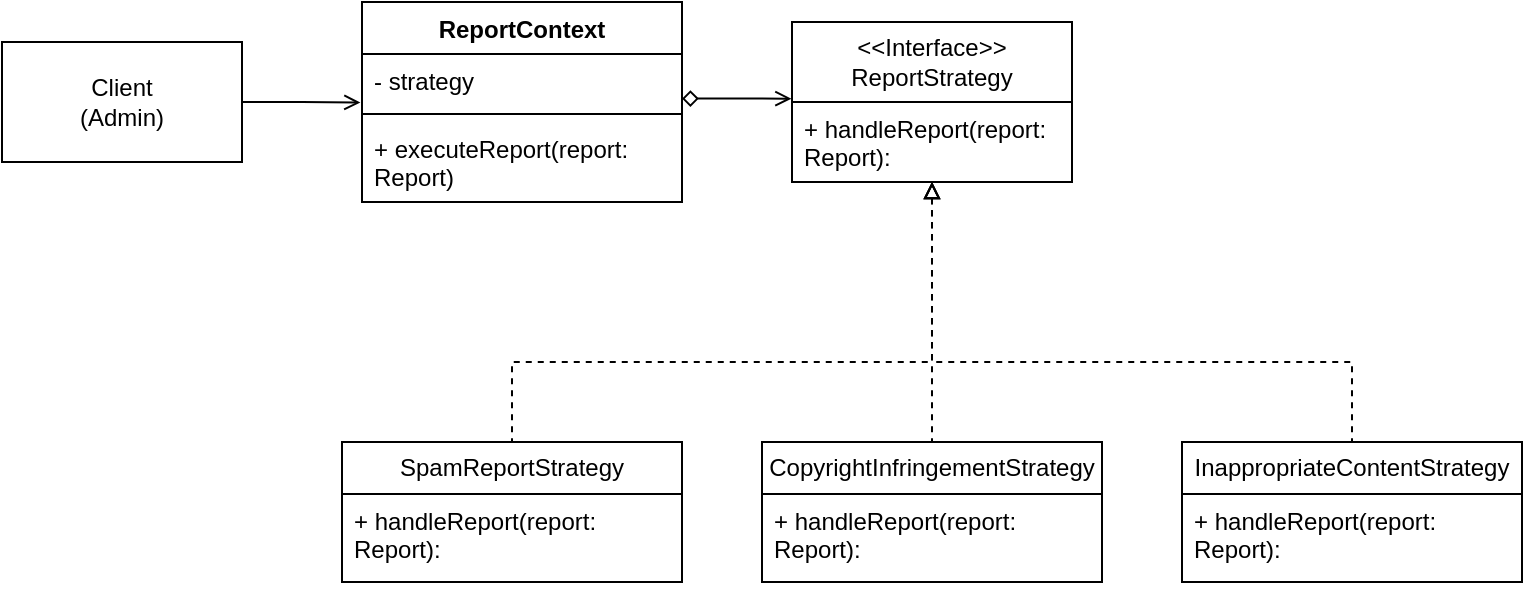 <mxfile version="27.1.1">
  <diagram name="Página-1" id="qLhGqvPwLYVuyUsYQEqM">
    <mxGraphModel dx="1426" dy="740" grid="1" gridSize="10" guides="1" tooltips="1" connect="1" arrows="1" fold="1" page="1" pageScale="1" pageWidth="827" pageHeight="1169" math="0" shadow="0">
      <root>
        <mxCell id="0" />
        <mxCell id="1" parent="0" />
        <mxCell id="7AulNM0p3LBbkpASS_B2-8" style="edgeStyle=orthogonalEdgeStyle;rounded=0;orthogonalLoop=1;jettySize=auto;html=1;entryX=-0.005;entryY=0.934;entryDx=0;entryDy=0;endArrow=open;endFill=0;entryPerimeter=0;" edge="1" parent="1" source="Bx_vuLSl6Neh22hOfVel-3" target="7AulNM0p3LBbkpASS_B2-17">
          <mxGeometry relative="1" as="geometry">
            <mxPoint x="214" y="70" as="targetPoint" />
          </mxGeometry>
        </mxCell>
        <mxCell id="Bx_vuLSl6Neh22hOfVel-3" value="Client&lt;br&gt;(Admin)" style="rounded=0;whiteSpace=wrap;html=1;" parent="1" vertex="1">
          <mxGeometry x="34" y="40" width="120" height="60" as="geometry" />
        </mxCell>
        <mxCell id="7AulNM0p3LBbkpASS_B2-1" style="edgeStyle=orthogonalEdgeStyle;rounded=0;orthogonalLoop=1;jettySize=auto;html=1;entryX=0.5;entryY=0;entryDx=0;entryDy=0;endArrow=none;startFill=0;startArrow=block;dashed=1;" edge="1" parent="1" source="Bx_vuLSl6Neh22hOfVel-9" target="Bx_vuLSl6Neh22hOfVel-15">
          <mxGeometry relative="1" as="geometry">
            <Array as="points">
              <mxPoint x="499" y="200" />
              <mxPoint x="709" y="200" />
            </Array>
          </mxGeometry>
        </mxCell>
        <mxCell id="7AulNM0p3LBbkpASS_B2-2" style="edgeStyle=orthogonalEdgeStyle;rounded=0;orthogonalLoop=1;jettySize=auto;html=1;endArrow=none;startFill=0;startArrow=block;dashed=1;entryX=0.5;entryY=0;entryDx=0;entryDy=0;" edge="1" parent="1" source="Bx_vuLSl6Neh22hOfVel-9" target="Bx_vuLSl6Neh22hOfVel-11">
          <mxGeometry relative="1" as="geometry">
            <mxPoint x="294" y="180" as="targetPoint" />
            <Array as="points">
              <mxPoint x="499" y="200" />
              <mxPoint x="289" y="200" />
            </Array>
          </mxGeometry>
        </mxCell>
        <mxCell id="7AulNM0p3LBbkpASS_B2-3" style="edgeStyle=orthogonalEdgeStyle;rounded=0;orthogonalLoop=1;jettySize=auto;html=1;endArrow=none;startFill=0;startArrow=block;dashed=1;" edge="1" parent="1" source="Bx_vuLSl6Neh22hOfVel-9" target="Bx_vuLSl6Neh22hOfVel-13">
          <mxGeometry relative="1" as="geometry" />
        </mxCell>
        <mxCell id="Bx_vuLSl6Neh22hOfVel-9" value="&amp;lt;&amp;lt;Interface&amp;gt;&amp;gt;&lt;br&gt;ReportStrategy" style="swimlane;fontStyle=0;childLayout=stackLayout;horizontal=1;startSize=40;fillColor=none;horizontalStack=0;resizeParent=1;resizeParentMax=0;resizeLast=0;collapsible=1;marginBottom=0;whiteSpace=wrap;html=1;" parent="1" vertex="1">
          <mxGeometry x="429" y="30" width="140" height="80" as="geometry">
            <mxRectangle x="240" y="250" width="80" height="30" as="alternateBounds" />
          </mxGeometry>
        </mxCell>
        <mxCell id="Bx_vuLSl6Neh22hOfVel-10" value="+ handleReport(report: Report):&amp;nbsp;" style="text;strokeColor=none;fillColor=none;align=left;verticalAlign=top;spacingLeft=4;spacingRight=4;overflow=hidden;rotatable=0;points=[[0,0.5],[1,0.5]];portConstraint=eastwest;whiteSpace=wrap;html=1;" parent="Bx_vuLSl6Neh22hOfVel-9" vertex="1">
          <mxGeometry y="40" width="140" height="40" as="geometry" />
        </mxCell>
        <mxCell id="Bx_vuLSl6Neh22hOfVel-11" value="SpamReportStrategy" style="swimlane;fontStyle=0;childLayout=stackLayout;horizontal=1;startSize=26;fillColor=none;horizontalStack=0;resizeParent=1;resizeParentMax=0;resizeLast=0;collapsible=1;marginBottom=0;whiteSpace=wrap;html=1;" parent="1" vertex="1">
          <mxGeometry x="204" y="240" width="170" height="70" as="geometry">
            <mxRectangle x="240" y="250" width="80" height="30" as="alternateBounds" />
          </mxGeometry>
        </mxCell>
        <mxCell id="Bx_vuLSl6Neh22hOfVel-12" value="+ handleReport(report: Report):&amp;nbsp;" style="text;strokeColor=none;fillColor=none;align=left;verticalAlign=top;spacingLeft=4;spacingRight=4;overflow=hidden;rotatable=0;points=[[0,0.5],[1,0.5]];portConstraint=eastwest;whiteSpace=wrap;html=1;" parent="Bx_vuLSl6Neh22hOfVel-11" vertex="1">
          <mxGeometry y="26" width="170" height="44" as="geometry" />
        </mxCell>
        <mxCell id="Bx_vuLSl6Neh22hOfVel-13" value="CopyrightInfringementStrategy" style="swimlane;fontStyle=0;childLayout=stackLayout;horizontal=1;startSize=26;fillColor=none;horizontalStack=0;resizeParent=1;resizeParentMax=0;resizeLast=0;collapsible=1;marginBottom=0;whiteSpace=wrap;html=1;" parent="1" vertex="1">
          <mxGeometry x="414" y="240" width="170" height="70" as="geometry">
            <mxRectangle x="240" y="250" width="80" height="30" as="alternateBounds" />
          </mxGeometry>
        </mxCell>
        <mxCell id="Bx_vuLSl6Neh22hOfVel-14" value="+ handleReport(report: Report):&amp;nbsp;" style="text;strokeColor=none;fillColor=none;align=left;verticalAlign=top;spacingLeft=4;spacingRight=4;overflow=hidden;rotatable=0;points=[[0,0.5],[1,0.5]];portConstraint=eastwest;whiteSpace=wrap;html=1;" parent="Bx_vuLSl6Neh22hOfVel-13" vertex="1">
          <mxGeometry y="26" width="170" height="44" as="geometry" />
        </mxCell>
        <mxCell id="Bx_vuLSl6Neh22hOfVel-15" value="InappropriateContentStrategy" style="swimlane;fontStyle=0;childLayout=stackLayout;horizontal=1;startSize=26;fillColor=none;horizontalStack=0;resizeParent=1;resizeParentMax=0;resizeLast=0;collapsible=1;marginBottom=0;whiteSpace=wrap;html=1;" parent="1" vertex="1">
          <mxGeometry x="624" y="240" width="170" height="70" as="geometry">
            <mxRectangle x="240" y="250" width="80" height="30" as="alternateBounds" />
          </mxGeometry>
        </mxCell>
        <mxCell id="Bx_vuLSl6Neh22hOfVel-16" value="+ handleReport(report: Report):&amp;nbsp;" style="text;strokeColor=none;fillColor=none;align=left;verticalAlign=top;spacingLeft=4;spacingRight=4;overflow=hidden;rotatable=0;points=[[0,0.5],[1,0.5]];portConstraint=eastwest;whiteSpace=wrap;html=1;" parent="Bx_vuLSl6Neh22hOfVel-15" vertex="1">
          <mxGeometry y="26" width="170" height="44" as="geometry" />
        </mxCell>
        <mxCell id="7AulNM0p3LBbkpASS_B2-16" value="ReportContext" style="swimlane;fontStyle=1;align=center;verticalAlign=top;childLayout=stackLayout;horizontal=1;startSize=26;horizontalStack=0;resizeParent=1;resizeParentMax=0;resizeLast=0;collapsible=1;marginBottom=0;whiteSpace=wrap;html=1;" vertex="1" parent="1">
          <mxGeometry x="214" y="20" width="160" height="100" as="geometry" />
        </mxCell>
        <mxCell id="7AulNM0p3LBbkpASS_B2-17" value="- strategy" style="text;strokeColor=none;fillColor=none;align=left;verticalAlign=top;spacingLeft=4;spacingRight=4;overflow=hidden;rotatable=0;points=[[0,0.5],[1,0.5]];portConstraint=eastwest;whiteSpace=wrap;html=1;" vertex="1" parent="7AulNM0p3LBbkpASS_B2-16">
          <mxGeometry y="26" width="160" height="26" as="geometry" />
        </mxCell>
        <mxCell id="7AulNM0p3LBbkpASS_B2-18" value="" style="line;strokeWidth=1;fillColor=none;align=left;verticalAlign=middle;spacingTop=-1;spacingLeft=3;spacingRight=3;rotatable=0;labelPosition=right;points=[];portConstraint=eastwest;strokeColor=inherit;" vertex="1" parent="7AulNM0p3LBbkpASS_B2-16">
          <mxGeometry y="52" width="160" height="8" as="geometry" />
        </mxCell>
        <mxCell id="7AulNM0p3LBbkpASS_B2-19" value="+ executeReport(report: Report)" style="text;strokeColor=none;fillColor=none;align=left;verticalAlign=top;spacingLeft=4;spacingRight=4;overflow=hidden;rotatable=0;points=[[0,0.5],[1,0.5]];portConstraint=eastwest;whiteSpace=wrap;html=1;" vertex="1" parent="7AulNM0p3LBbkpASS_B2-16">
          <mxGeometry y="60" width="160" height="40" as="geometry" />
        </mxCell>
        <mxCell id="7AulNM0p3LBbkpASS_B2-21" style="edgeStyle=orthogonalEdgeStyle;rounded=0;orthogonalLoop=1;jettySize=auto;html=1;entryX=-0.002;entryY=-0.042;entryDx=0;entryDy=0;entryPerimeter=0;endArrow=open;endFill=0;startArrow=diamond;startFill=0;" edge="1" parent="1" source="7AulNM0p3LBbkpASS_B2-16" target="Bx_vuLSl6Neh22hOfVel-10">
          <mxGeometry relative="1" as="geometry">
            <Array as="points">
              <mxPoint x="402" y="68" />
            </Array>
          </mxGeometry>
        </mxCell>
      </root>
    </mxGraphModel>
  </diagram>
</mxfile>
